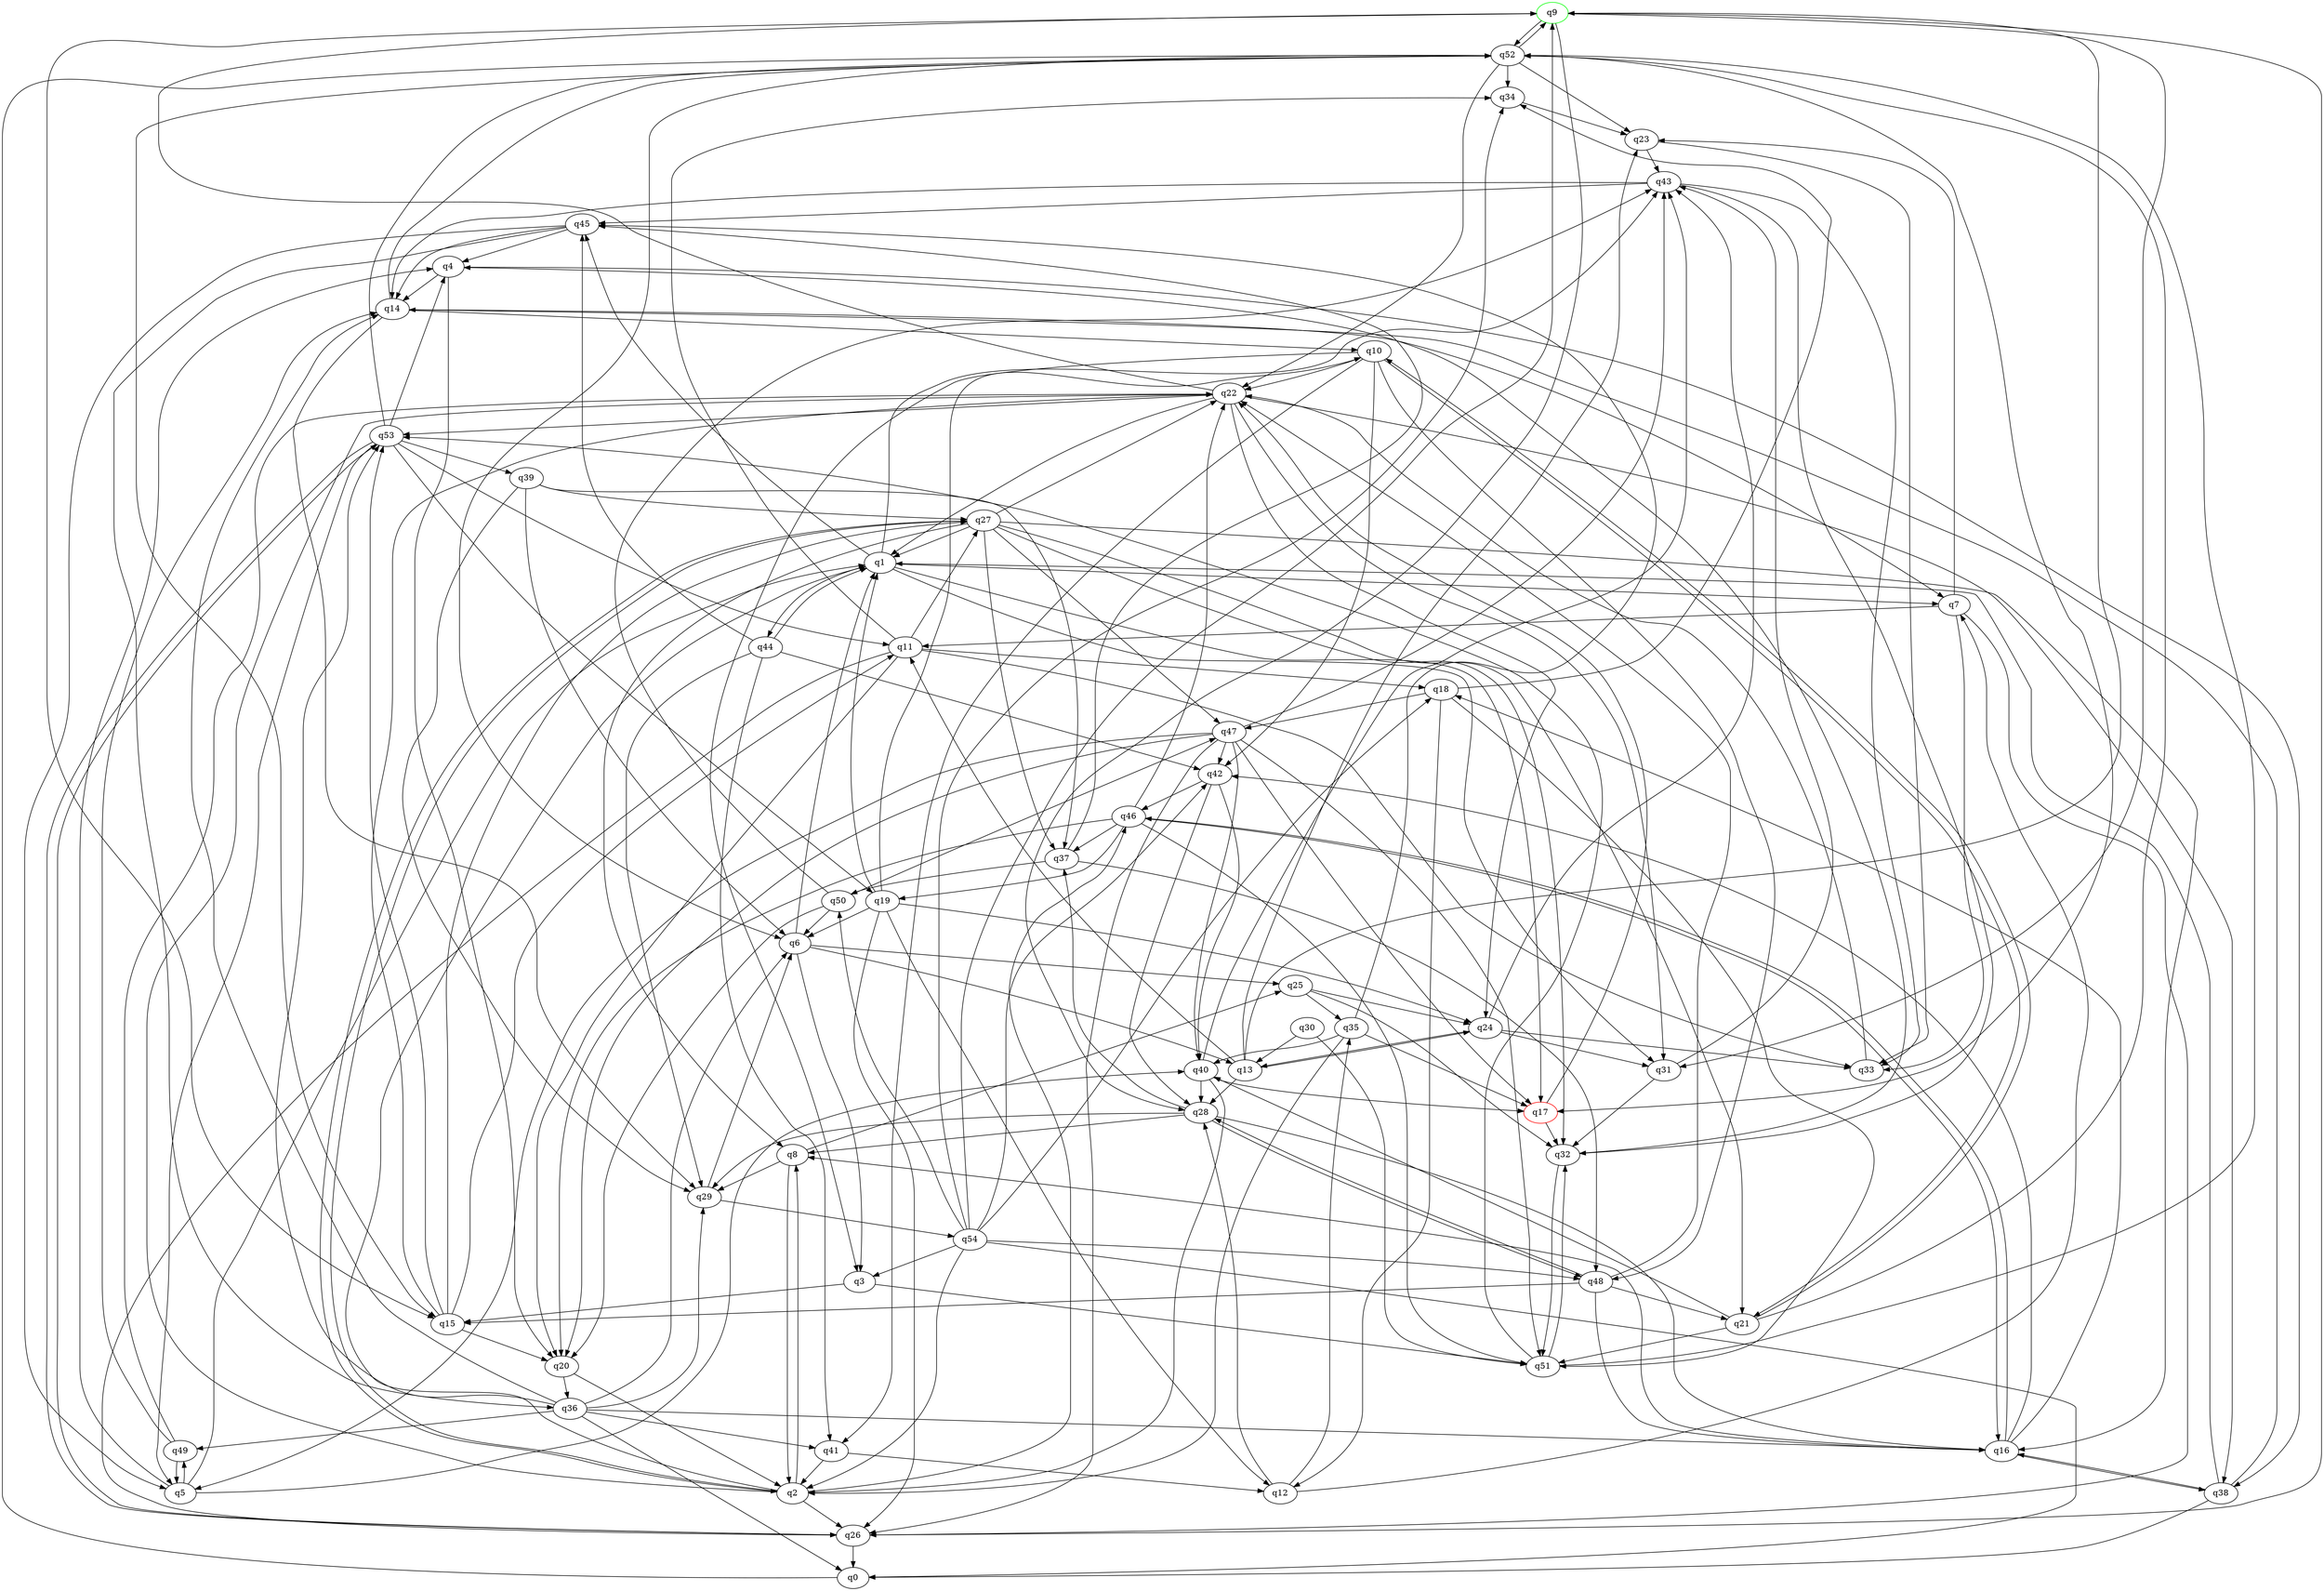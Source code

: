 digraph A{
q9 [initial=1,color=green];
q17 [final=1,color=red];
q0 -> q52;
q1 -> q7;
q1 -> q17;
q1 -> q31;
q1 -> q43;
q1 -> q44;
q1 -> q45;
q2 -> q1;
q2 -> q8;
q2 -> q22;
q2 -> q26;
q2 -> q27;
q2 -> q46;
q3 -> q15;
q3 -> q51;
q4 -> q14;
q4 -> q20;
q4 -> q38;
q5 -> q1;
q5 -> q4;
q5 -> q40;
q5 -> q49;
q6 -> q1;
q6 -> q3;
q6 -> q13;
q6 -> q25;
q7 -> q11;
q7 -> q23;
q7 -> q26;
q7 -> q33;
q8 -> q2;
q8 -> q25;
q8 -> q29;
q9 -> q15;
q9 -> q26;
q9 -> q28;
q9 -> q31;
q9 -> q52;
q10 -> q3;
q10 -> q21;
q10 -> q22;
q10 -> q41;
q10 -> q42;
q10 -> q48;
q11 -> q18;
q11 -> q20;
q11 -> q26;
q11 -> q27;
q11 -> q33;
q11 -> q34;
q12 -> q7;
q12 -> q28;
q12 -> q35;
q13 -> q9;
q13 -> q11;
q13 -> q23;
q13 -> q24;
q13 -> q28;
q14 -> q7;
q14 -> q10;
q14 -> q29;
q14 -> q52;
q15 -> q11;
q15 -> q20;
q15 -> q22;
q15 -> q27;
q15 -> q53;
q16 -> q8;
q16 -> q18;
q16 -> q38;
q16 -> q42;
q16 -> q46;
q17 -> q22;
q17 -> q32;
q18 -> q12;
q18 -> q34;
q18 -> q47;
q18 -> q51;
q19 -> q1;
q19 -> q6;
q19 -> q10;
q19 -> q12;
q19 -> q24;
q19 -> q26;
q20 -> q2;
q20 -> q36;
q21 -> q10;
q21 -> q40;
q21 -> q51;
q21 -> q52;
q22 -> q1;
q22 -> q9;
q22 -> q24;
q22 -> q31;
q22 -> q38;
q22 -> q53;
q23 -> q33;
q23 -> q43;
q24 -> q13;
q24 -> q31;
q24 -> q33;
q24 -> q43;
q25 -> q24;
q25 -> q32;
q25 -> q35;
q26 -> q0;
q26 -> q53;
q27 -> q1;
q27 -> q2;
q27 -> q8;
q27 -> q16;
q27 -> q21;
q27 -> q22;
q27 -> q32;
q27 -> q37;
q27 -> q47;
q28 -> q8;
q28 -> q16;
q28 -> q29;
q28 -> q37;
q28 -> q48;
q29 -> q6;
q29 -> q54;
q30 -> q13;
q30 -> q51;
q31 -> q32;
q31 -> q43;
q32 -> q4;
q32 -> q51;
q33 -> q22;
q34 -> q23;
q35 -> q2;
q35 -> q17;
q35 -> q40;
q35 -> q45;
q36 -> q0;
q36 -> q6;
q36 -> q14;
q36 -> q16;
q36 -> q29;
q36 -> q41;
q36 -> q49;
q36 -> q53;
q37 -> q45;
q37 -> q48;
q37 -> q50;
q38 -> q0;
q38 -> q1;
q38 -> q14;
q38 -> q16;
q39 -> q6;
q39 -> q27;
q39 -> q29;
q39 -> q37;
q40 -> q2;
q40 -> q17;
q40 -> q28;
q40 -> q43;
q41 -> q2;
q41 -> q12;
q42 -> q28;
q42 -> q40;
q42 -> q46;
q43 -> q14;
q43 -> q32;
q43 -> q33;
q43 -> q45;
q44 -> q1;
q44 -> q29;
q44 -> q41;
q44 -> q42;
q44 -> q45;
q45 -> q4;
q45 -> q5;
q45 -> q14;
q45 -> q36;
q46 -> q16;
q46 -> q19;
q46 -> q20;
q46 -> q22;
q46 -> q37;
q46 -> q51;
q47 -> q5;
q47 -> q17;
q47 -> q20;
q47 -> q26;
q47 -> q40;
q47 -> q42;
q47 -> q43;
q47 -> q51;
q48 -> q15;
q48 -> q16;
q48 -> q21;
q48 -> q22;
q48 -> q28;
q49 -> q5;
q49 -> q14;
q49 -> q22;
q50 -> q6;
q50 -> q20;
q50 -> q43;
q50 -> q47;
q51 -> q32;
q51 -> q52;
q51 -> q53;
q52 -> q6;
q52 -> q9;
q52 -> q15;
q52 -> q17;
q52 -> q22;
q52 -> q23;
q52 -> q34;
q53 -> q4;
q53 -> q5;
q53 -> q11;
q53 -> q19;
q53 -> q26;
q53 -> q39;
q53 -> q52;
q54 -> q0;
q54 -> q2;
q54 -> q3;
q54 -> q9;
q54 -> q18;
q54 -> q34;
q54 -> q42;
q54 -> q48;
q54 -> q50;
}